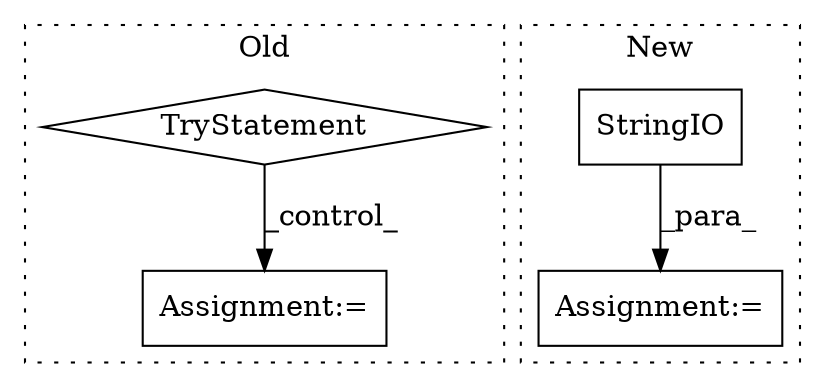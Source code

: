 digraph G {
subgraph cluster0 {
1 [label="TryStatement" a="54" s="1408" l="4" shape="diamond"];
4 [label="Assignment:=" a="7" s="1509" l="1" shape="box"];
label = "Old";
style="dotted";
}
subgraph cluster1 {
2 [label="StringIO" a="32" s="3676" l="10" shape="box"];
3 [label="Assignment:=" a="7" s="3738" l="1" shape="box"];
label = "New";
style="dotted";
}
1 -> 4 [label="_control_"];
2 -> 3 [label="_para_"];
}